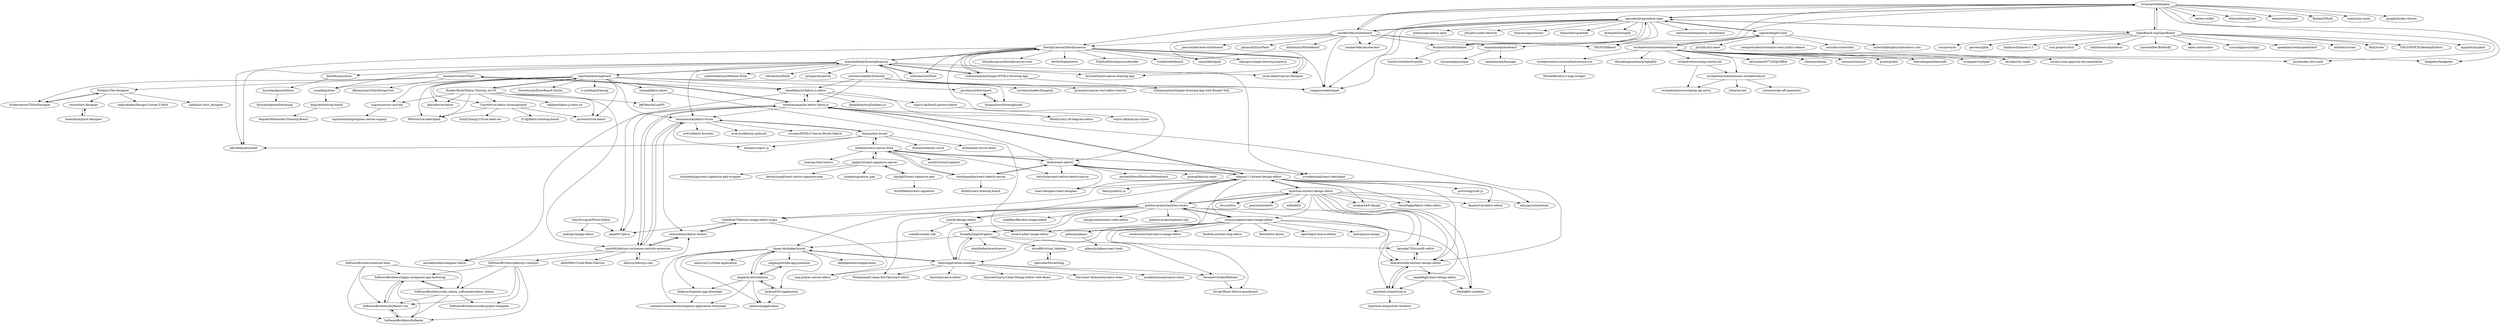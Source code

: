 digraph G {
"imomin/CustomTShirt" -> "Wicklers/Tee-Designer"
"imomin/CustomTShirt" -> "luciferreeves/TShirtDesigner"
"imomin/CustomTShirt" -> "iffatmarzan/TshirtDesignTool"
"imomin/CustomTShirt" -> "danielktaylor/fabric-js-editor"
"imomin/CustomTShirt" -> "bytesleo/angular-editor-fabric-js"
"OnurErtugral/Photo-Editor" -> "ange007/pie-js"
"OnurErtugral/Photo-Editor" -> "andrepv/image-editor"
"xuanfeng/draw" -> "ding-ke/drawing-board"
"embiem/react-canvas-draw" -> "tbolis/react-sketch"
"embiem/react-canvas-draw" -> "dulnan/lazy-brush"
"embiem/react-canvas-draw" -> "vinothpandian/react-sketch-canvas"
"embiem/react-canvas-draw" -> "konvajs/react-konva" ["e"=1]
"embiem/react-canvas-draw" -> "agilgur5/react-signature-canvas"
"embiem/react-canvas-draw" -> "svrcekmichal/react-sketchpad"
"embiem/react-canvas-draw" -> "aml2610/react-painter"
"embiem/react-canvas-draw" -> "terrylinla/react-native-sketch-canvas" ["e"=1]
"lovasoa/whitebophir" -> "spacedeck/spacedeck-open"
"lovasoa/whitebophir" -> "cracker0dks/whiteboard"
"lovasoa/whitebophir" -> "OpenBoard-org/OpenBoard"
"lovasoa/whitebophir" -> "BuchholzTim/Whitebird"
"lovasoa/whitebophir" -> "cojapacze/sketchpad"
"lovasoa/whitebophir" -> "OXOYO/XBoard" ["e"=1]
"lovasoa/whitebophir" -> "netless-io/flat" ["e"=1]
"lovasoa/whitebophir" -> "ether/etherpad-lite" ["e"=1]
"lovasoa/whitebophir" -> "edumeet/edumeet" ["e"=1]
"lovasoa/whitebophir" -> "Bubka/2FAuth" ["e"=1]
"lovasoa/whitebophir" -> "literallycanvas/literallycanvas"
"lovasoa/whitebophir" -> "ondras/my-mind" ["e"=1]
"lovasoa/whitebophir" -> "jitsi/docker-jitsi-meet" ["e"=1]
"lovasoa/whitebophir" -> "hedgedoc/hedgedoc" ["e"=1]
"lovasoa/whitebophir" -> "jgraph/docker-drawio" ["e"=1]
"picotincc/white-board" -> "hiseanchow/drawingborad"
"vipstone/drawingboard" -> "Rookie-Birds/Fabric-Tutorial_zh-CN"
"vipstone/drawingboard" -> "purestart/vue-fabric" ["e"=1]
"vipstone/drawingboard" -> "xuanfeng/draw"
"vipstone/drawingboard" -> "HWcool/vue-sketchpad"
"vipstone/drawingboard" -> "picotincc/white-board"
"vipstone/drawingboard" -> "Couy69/vue-fabric-drawingboard"
"vipstone/drawingboard" -> "manuhabitela/drawingboard.js"
"vipstone/drawingboard" -> "suguoyao/vue-card-diy"
"vipstone/drawingboard" -> "danielktaylor/fabric-js-editor"
"vipstone/drawingboard" -> "hiseanchow/drawingborad"
"vipstone/drawingboard" -> "tennisonchan/fabric-brush"
"vipstone/drawingboard" -> "ximing/fabric-photo"
"vipstone/drawingboard" -> "afacode/vue-fabric"
"vipstone/drawingboard" -> "forrestyuan/DrawBoard-Online"
"vipstone/drawingboard" -> "w-xuefeng/drawing"
"salgum1114/react-design-editor" -> "layerhub-io/react-design-editor"
"salgum1114/react-design-editor" -> "bytesleo/angular-editor-fabric-js"
"salgum1114/react-design-editor" -> "polotno-project/polotno-studio"
"salgum1114/react-design-editor" -> "scenify/design-editor"
"salgum1114/react-design-editor" -> "bharathreddyza/react-design-editor"
"salgum1114/react-design-editor" -> "tbolis/react-sketch"
"salgum1114/react-design-editor" -> "dromara/yft-design" ["e"=1]
"salgum1114/react-design-editor" -> "react-designer/react-designer" ["e"=1]
"salgum1114/react-design-editor" -> "AmitDigga/fabric-video-editor" ["e"=1]
"salgum1114/react-design-editor" -> "CodeHole7/fabricjs-image-editor-origin"
"salgum1114/react-design-editor" -> "swimmingkiim/react-image-editor"
"salgum1114/react-design-editor" -> "ikuaitu/vue-fabric-editor" ["e"=1]
"salgum1114/react-design-editor" -> "prevwong/craft.js" ["e"=1]
"salgum1114/react-design-editor" -> "alyssaxuu/motionity" ["e"=1]
"salgum1114/react-design-editor" -> "fabricjs/fabric.js" ["e"=1]
"Rookie-Birds/Fabric-Tutorial_zh-CN" -> "vipstone/drawingboard"
"Rookie-Birds/Fabric-Tutorial_zh-CN" -> "purestart/vue-fabric" ["e"=1]
"Rookie-Birds/Fabric-Tutorial_zh-CN" -> "Jeff-Bee/onLinePS"
"Rookie-Birds/Fabric-Tutorial_zh-CN" -> "cielaber/fabric.js-docs-cn"
"Rookie-Birds/Fabric-Tutorial_zh-CN" -> "pixolith/fabricjs-customise-controls-extension"
"Rookie-Birds/Fabric-Tutorial_zh-CN" -> "suguoyao/vue-card-diy"
"Rookie-Birds/Fabric-Tutorial_zh-CN" -> "afacode/vue-fabric"
"Rookie-Birds/Fabric-Tutorial_zh-CN" -> "Couy69/vue-fabric-drawingboard"
"Rookie-Birds/Fabric-Tutorial_zh-CN" -> "HWcool/vue-sketchpad"
"ximing/fabric-photo" -> "wizard-a/fast-image-editor" ["e"=1]
"ximing/fabric-photo" -> "Jeff-Bee/onLinePS"
"hiseanchow/drawingborad" -> "picotincc/white-board"
"cracker0dks/whiteboard" -> "lovasoa/whitebophir"
"cracker0dks/whiteboard" -> "spacedeck/spacedeck-open"
"cracker0dks/whiteboard" -> "cracker0dks/Accelerator"
"cracker0dks/whiteboard" -> "OXOYO/XBoard" ["e"=1]
"cracker0dks/whiteboard" -> "cojapacze/sketchpad"
"cracker0dks/whiteboard" -> "BuchholzTim/Whitebird"
"cracker0dks/whiteboard" -> "raimohanska/ourboard"
"cracker0dks/whiteboard" -> "muaz-khan/Canvas-Designer" ["e"=1]
"cracker0dks/whiteboard" -> "literallycanvas/literallycanvas"
"cracker0dks/whiteboard" -> "pwa-builder/web-whiteboard"
"cracker0dks/whiteboard" -> "pkrasicki/SyncPaint"
"cracker0dks/whiteboard" -> "dsbGenius/WhiteBoard" ["e"=1]
"carstenschaefer/DrawerJs" -> "carstenschaefer/ImagerJs"
"carstenschaefer/DrawerJs" -> "cojapacze/sketchpad"
"carstenschaefer/DrawerJs" -> "bytesleo/angular-editor-fabric-js"
"carstenschaefer/DrawerJs" -> "danielktaylor/fabric-js-editor"
"carstenschaefer/DrawerJs" -> "grassator/canvas-text-editor-tutorial" ["e"=1]
"dulnan/lazy-brush" -> "tennisonchan/fabric-brush"
"dulnan/lazy-brush" -> "embiem/react-canvas-draw"
"dulnan/lazy-brush" -> "dulnan/catenary-curve"
"dulnan/lazy-brush" -> "dulnan/lazy-brush-demo"
"dulnan/lazy-brush" -> "disjukr/croquis.js"
"dulnan/lazy-brush" -> "jakubfiala/atrament" ["e"=1]
"vinothpandian/react-sketch-canvas" -> "tbolis/react-sketch"
"vinothpandian/react-sketch-canvas" -> "embiem/react-canvas-draw"
"vinothpandian/react-sketch-canvas" -> "dilidili/react-drawing-board"
"wajrcs-dk/html5-picture-editor" -> "wajrcs-dk/mini-go-cluster"
"luciferreeves/TShirtDesigner" -> "Wicklers/Tee-Designer"
"SoftwareBrothers/hapijs-mongoose-app-bootstrap" -> "SoftwareBrothers/forfeater-vue"
"SoftwareBrothers/hapijs-mongoose-app-bootstrap" -> "SoftwareBrothers/forfeater"
"SoftwareBrothers/hapijs-mongoose-app-bootstrap" -> "SoftwareBrothers/rails_admin_softwarebrothers_theme"
"suguoyao/vue-card-diy" -> "suguoyao/miniprogram-canvas-sugarjs"
"SoftwareBrothers/forfeater-vue" -> "SoftwareBrothers/forfeater"
"SoftwareBrothers/forfeater-vue" -> "SoftwareBrothers/hapijs-mongoose-app-bootstrap"
"SoftwareBrothers/forfeater" -> "SoftwareBrothers/forfeater-vue"
"capnmidnight/Calla" -> "astrofox-io/astrofox" ["e"=1]
"capnmidnight/Calla" -> "tailwindlabs/play.tailwindcss.com" ["e"=1]
"capnmidnight/Calla" -> "workadventure/workadventure"
"capnmidnight/Calla" -> "spacedeck/spacedeck-open"
"capnmidnight/Calla" -> "jitsi/lib-jitsi-meet" ["e"=1]
"capnmidnight/Calla" -> "siemprecollective/online-town-public-release"
"workadventure/workadventure" -> "workadventure/map-starter-kit"
"workadventure/workadventure" -> "capnmidnight/Calla"
"workadventure/workadventure" -> "kevinshen56714/SkyOffice" ["e"=1]
"workadventure/workadventure" -> "workadventure/awesome-workadventure"
"workadventure/workadventure" -> "hedgedoc/hedgedoc" ["e"=1]
"workadventure/workadventure" -> "veloren/veloren" ["e"=1]
"workadventure/workadventure" -> "owncast/owncast" ["e"=1]
"workadventure/workadventure" -> "pretix/pretix" ["e"=1]
"workadventure/workadventure" -> "thecodingmachine/safe" ["e"=1]
"workadventure/workadventure" -> "jitsi/docker-jitsi-meet" ["e"=1]
"workadventure/workadventure" -> "cryptpad/cryptpad" ["e"=1]
"workadventure/workadventure" -> "anvaka/city-roads" ["e"=1]
"workadventure/workadventure" -> "corona-warn-app/cwa-documentation" ["e"=1]
"workadventure/workadventure" -> "workadventure-xce/workadventure-xce"
"workadventure/workadventure" -> "thecodingmachine/graphqlite" ["e"=1]
"breakfasting/Gwaphics" -> "scenify/design-editor"
"breakfasting/Gwaphics" -> "atashbahar/ecardcanvas"
"breakfasting/Gwaphics" -> "lidojs/application-example"
"breakfasting/Gwaphics" -> "bazooka720/scenify-editor"
"breakfasting/Gwaphics" -> "drice89/virtual_tabletop"
"breakfasting/Gwaphics" -> "Imam-Abubakar/mural"
"Couy69/vue-fabric-drawingboard" -> "CC4J/fabric-drawing-board"
"Couy69/vue-fabric-drawingboard" -> "EmilyZhang123/vue-label-me"
"Couy69/vue-fabric-drawingboard" -> "purestart/vue-fabric" ["e"=1]
"Couy69/vue-fabric-drawingboard" -> "HWcool/vue-sketchpad"
"Wicklers/Tee-Designer" -> "luciferreeves/TShirtDesigner"
"Wicklers/Tee-Designer" -> "wahyukodar/Design-Custom-T-Shirt"
"Wicklers/Tee-Designer" -> "sabolch/t-shirt_designer"
"Wicklers/Tee-Designer" -> "vnxx/tshirt.designer"
"Dekaver/logmein-app-download" -> "contatoevertonoliveira/logmein-application-download"
"workadventure/map-starter-kit" -> "workadventure/scripting-api-extra"
"workadventure/map-starter-kit" -> "workadventure/awesome-workadventure"
"SoftwareBrothers/fabricjs-viewport" -> "SoftwareBrothers/forfeater-vue"
"SoftwareBrothers/fabricjs-viewport" -> "SoftwareBrothers/forfeater"
"SoftwareBrothers/fabricjs-viewport" -> "SoftwareBrothers/rails_admin_softwarebrothers_theme"
"SoftwareBrothers/fabricjs-viewport" -> "SoftwareBrothers/hapijs-mongoose-app-bootstrap"
"SoftwareBrothers/fabricjs-viewport" -> "SoftwareBrothers/xcode-project-template"
"alimozdemir/fabric-history" -> "pixolith/fabricjs-customise-controls-extension"
"alimozdemir/fabric-history" -> "CodeHole7/fabricjs-image-editor-origin"
"drice89/virtual_tabletop" -> "tjmccabe/DistanSing"
"vnxx/tshirt.designer" -> "lmanukyan/print-designer"
"tjmccabe/DistanSing" -> "drice89/virtual_tabletop"
"polotno-project/polotno-studio" -> "salgum1114/react-design-editor"
"polotno-project/polotno-studio" -> "lidojs/application-example"
"polotno-project/polotno-studio" -> "designcombo/react-video-editor" ["e"=1]
"polotno-project/polotno-studio" -> "CodeHole7/fabricjs-image-editor-origin"
"polotno-project/polotno-studio" -> "swimmingkiim/react-image-editor"
"polotno-project/polotno-studio" -> "layerhub-io/react-design-editor"
"polotno-project/polotno-studio" -> "breakfasting/Gwaphics"
"polotno-project/polotno-studio" -> "layerhub-io/layerhub-io"
"polotno-project/polotno-studio" -> "MuhammadUsman-DevOps/react-editor" ["e"=1]
"polotno-project/polotno-studio" -> "bharathreddyza/react-design-editor"
"polotno-project/polotno-studio" -> "scenify/design-editor"
"polotno-project/polotno-studio" -> "pikasojs/pikaso"
"polotno-project/polotno-studio" -> "Imam-Abubakar/mural"
"polotno-project/polotno-studio" -> "polotno-project/polotno-site"
"polotno-project/polotno-studio" -> "scaleflex/filerobot-image-editor" ["e"=1]
"blackjk3/react-signature-pad" -> "StrollHealth/react-signature"
"blackjk3/react-signature-pad" -> "agilgur5/react-signature-canvas"
"scenify/design-editor" -> "scenify/scenify-sdk"
"scenify/design-editor" -> "breakfasting/Gwaphics"
"williammalone/Simple-HTML5-Drawing-App" -> "williammalone/Simple-Drawing-App-with-Bucket-Tool"
"williammalone/Simple-HTML5-Drawing-App" -> "manuhabitela/drawingboard.js"
"williammalone/Simple-HTML5-Drawing-App" -> "literallycanvas/literallycanvas"
"bharathreddyza/react-design-editor" -> "bazooka720/scenify-editor"
"bharathreddyza/react-design-editor" -> "layerhub-io/layerhub-io"
"bharathreddyza/react-design-editor" -> "angellikgh/react-design-editor"
"raimohanska/ourboard" -> "raimohanska/harmaja" ["e"=1]
"raimohanska/ourboard" -> "automerge/pushpin" ["e"=1]
"workadventure-xce/workadventure-xce" -> "MichaelKreil/rc3-map-scraper"
"pikasojs/pikaso" -> "pikasojs/pikaso-react-hook"
"BuchholzTim/Whitebird" -> "spacedeck/spacedeck-open"
"BuchholzTim/Whitebird" -> "tylerb1/whiteborb-public"
"CodeHole7/fabricjs-image-editor-origin" -> "img-js/mini-canvas-editor"
"CodeHole7/fabricjs-image-editor-origin" -> "ange007/pie-js"
"CodeHole7/fabricjs-image-editor-origin" -> "alimozdemir/fabric-history"
"OpenBoard-org/OpenBoard" -> "lovasoa/whitebophir"
"OpenBoard-org/OpenBoard" -> "xournalpp/xournalpp" ["e"=1]
"OpenBoard-org/OpenBoard" -> "openboard-team/openboard" ["e"=1]
"OpenBoard-org/OpenBoard" -> "mbrlabs/Lorien" ["e"=1]
"OpenBoard-org/OpenBoard" -> "spacedeck/spacedeck-open"
"OpenBoard-org/OpenBoard" -> "flxzt/rnote" ["e"=1]
"OpenBoard-org/OpenBoard" -> "ONLYOFFICE/DesktopEditors" ["e"=1]
"OpenBoard-org/OpenBoard" -> "mypaint/mypaint" ["e"=1]
"OpenBoard-org/OpenBoard" -> "veyon/veyon" ["e"=1]
"OpenBoard-org/OpenBoard" -> "geovens/gInk" ["e"=1]
"OpenBoard-org/OpenBoard" -> "Sankore/Sankore-3.1"
"OpenBoard-org/OpenBoard" -> "sozi-projects/Sozi" ["e"=1]
"OpenBoard-org/OpenBoard" -> "mltframework/shotcut" ["e"=1]
"OpenBoard-org/OpenBoard" -> "LinwoodDev/Butterfly" ["e"=1]
"OpenBoard-org/OpenBoard" -> "saber-notes/saber" ["e"=1]
"engjango/trade-app-premium" -> "alagarde-bit/selenium"
"pixolith/fabricjs-customise-controls-extension" -> "SoftwareBrothers/fabricjs-viewport"
"pixolith/fabricjs-customise-controls-extension" -> "alimozdemir/fabric-history"
"pixolith/fabricjs-customise-controls-extension" -> "bytesleo/angular-editor-fabric-js"
"pixolith/fabricjs-customise-controls-extension" -> "michaeljcalkins/angular-fabric"
"pixolith/fabricjs-customise-controls-extension" -> "abhi06991/Undo-Redo-Fabricjs"
"pixolith/fabricjs-customise-controls-extension" -> "tennisonchan/fabric-brush"
"pixolith/fabricjs-customise-controls-extension" -> "fabricjs/fabricjs.com"
"websanova/wPaint" -> "manuhabitela/drawingboard.js"
"workadventure/awesome-workadventure" -> "rllola/wa-bot"
"workadventure/awesome-workadventure" -> "workadventure/scripting-api-extra"
"workadventure/awesome-workadventure" -> "nolway/woka-nft-generator"
"byrichardpowell/draw" -> "byrichardpowell/drawing"
"bazooka720/scenify-editor" -> "bharathreddyza/react-design-editor"
"SoftwareBrothers/rails_admin_softwarebrothers_theme" -> "SoftwareBrothers/forfeater-vue"
"SoftwareBrothers/rails_admin_softwarebrothers_theme" -> "SoftwareBrothers/forfeater"
"SoftwareBrothers/rails_admin_softwarebrothers_theme" -> "SoftwareBrothers/hapijs-mongoose-app-bootstrap"
"SoftwareBrothers/rails_admin_softwarebrothers_theme" -> "SoftwareBrothers/xcode-project-template"
"lmanukyan/print-designer" -> "vnxx/tshirt.designer"
"layerhub-io/react-design-editor" -> "bharathreddyza/react-design-editor"
"layerhub-io/react-design-editor" -> "salgum1114/react-design-editor"
"layerhub-io/react-design-editor" -> "layerhub-io/layerhub-io"
"layerhub-io/react-design-editor" -> "breakfasting/Gwaphics"
"layerhub-io/react-design-editor" -> "alyssaxuu/motionity" ["e"=1]
"layerhub-io/react-design-editor" -> "etro-js/etro" ["e"=1]
"layerhub-io/react-design-editor" -> "bazooka720/scenify-editor"
"layerhub-io/react-design-editor" -> "pearmini/colorfu" ["e"=1]
"layerhub-io/react-design-editor" -> "polotno-project/polotno-studio"
"layerhub-io/react-design-editor" -> "MediaBits-io/editor"
"layerhub-io/react-design-editor" -> "swimmingkiim/react-image-editor"
"layerhub-io/react-design-editor" -> "mifi/editly" ["e"=1]
"layerhub-io/react-design-editor" -> "dromara/yft-design" ["e"=1]
"layerhub-io/react-design-editor" -> "AmitDigga/fabric-video-editor" ["e"=1]
"layerhub-io/react-design-editor" -> "ikuaitu/vue-fabric-editor" ["e"=1]
"fabricjs/fabricjs.com" -> "pixolith/fabricjs-customise-controls-extension"
"fabricjs/fabricjs.com" -> "alimozdemir/fabric-history"
"tennisonchan/fabric-brush" -> "av01d/fabric-brushes"
"tennisonchan/fabric-brush" -> "disjukr/croquis.js"
"tennisonchan/fabric-brush" -> "arch-inc/fabricjs-psbrush"
"tennisonchan/fabric-brush" -> "triceam/HTML5-Canvas-Brush-Sketch"
"tennisonchan/fabric-brush" -> "dulnan/lazy-brush"
"tennisonchan/fabric-brush" -> "alimozdemir/fabric-history"
"tennisonchan/fabric-brush" -> "pixolith/fabricjs-customise-controls-extension"
"tbolis/react-sketch" -> "embiem/react-canvas-draw"
"tbolis/react-sketch" -> "vinothpandian/react-sketch-canvas"
"tbolis/react-sketch" -> "svrcekmichal/react-sketchpad"
"tbolis/react-sketch" -> "salgum1114/react-design-editor"
"tbolis/react-sketch" -> "terrylinla/react-native-sketch-canvas" ["e"=1]
"tbolis/react-sketch" -> "anchetaWern/ElectronWhiteboard"
"tbolis/react-sketch" -> "bytesleo/angular-editor-fabric-js"
"tbolis/react-sketch" -> "react-designer/react-designer" ["e"=1]
"tbolis/react-sketch" -> "asotog/fabricjs-react"
"swimmingkiim/react-image-editor" -> "YaroslavChuiko/Webster"
"swimmingkiim/react-image-editor" -> "bharathreddyza/react-design-editor"
"swimmingkiim/react-image-editor" -> "wormwlrm/react-konva-image-editor"
"swimmingkiim/react-image-editor" -> "MediaBits-io/editor"
"swimmingkiim/react-image-editor" -> "lidojs/application-example"
"swimmingkiim/react-image-editor" -> "YaoKaiLun/react-img-editor"
"swimmingkiim/react-image-editor" -> "wizard-a/fast-image-editor" ["e"=1]
"swimmingkiim/react-image-editor" -> "felri/editor-konva"
"swimmingkiim/react-image-editor" -> "dgiot/dgiot-konva-editior" ["e"=1]
"swimmingkiim/react-image-editor" -> "pikasojs/pikaso"
"swimmingkiim/react-image-editor" -> "konvajs/use-image"
"swimmingkiim/react-image-editor" -> "Zlvsky/React-Konva-moodboard"
"swimmingkiim/react-image-editor" -> "polotno-project/polotno-studio"
"layerhub-io/layerhub-io" -> "layerhub-io/layerhub-renderer"
"layerhub-io/layerhub-io" -> "bharathreddyza/react-design-editor"
"lidojs/application-example" -> "Imam-Abubakar/mural"
"lidojs/application-example" -> "MuhammadUsman-DevOps/react-editor" ["e"=1]
"lidojs/application-example" -> "YaroslavChuiko/Webster"
"lidojs/application-example" -> "msafeerhussain/canva-clone"
"lidojs/application-example" -> "kenvinlu/canva-editor"
"lidojs/application-example" -> "breakfasting/Gwaphics"
"lidojs/application-example" -> "img-js/mini-canvas-editor"
"lidojs/application-example" -> "lexycole/Canva-Clone-Design-Editor-with-React"
"lidojs/application-example" -> "Davronov-Alimardon/canva-clone" ["e"=1]
"agilgur5/react-signature-canvas" -> "blackjk3/react-signature-pad"
"agilgur5/react-signature-canvas" -> "michaeldzjap/react-signature-pad-wrapper"
"agilgur5/react-signature-canvas" -> "kevinstumpf/react-native-signature-pad" ["e"=1]
"agilgur5/react-signature-canvas" -> "szimek/signature_pad" ["e"=1]
"agilgur5/react-signature-canvas" -> "embiem/react-canvas-draw"
"Imam-Abubakar/mural" -> "Android301/application"
"Imam-Abubakar/mural" -> "alagarde-bit/selenium"
"Imam-Abubakar/mural" -> "altairson/application"
"Imam-Abubakar/mural" -> "Aklilegetachew/application"
"Imam-Abubakar/mural" -> "omarcus212/trade-application"
"Imam-Abubakar/mural" -> "Dekaver/logmein-app-download"
"Imam-Abubakar/mural" -> "contatoevertonoliveira/logmein-application-download"
"Imam-Abubakar/mural" -> "engjango/trade-app-premium"
"Imam-Abubakar/mural" -> "lidojs/application-example"
"literallycanvas/literallycanvas" -> "manuhabitela/drawingboard.js"
"literallycanvas/literallycanvas" -> "literallycanvas/literallycanvas-core"
"literallycanvas/literallycanvas" -> "websanova/wPaint"
"literallycanvas/literallycanvas" -> "williammalone/Simple-HTML5-Drawing-App"
"literallycanvas/literallycanvas" -> "cojapacze/sketchpad"
"literallycanvas/literallycanvas" -> "krisrak/html5-canvas-drawing-app"
"literallycanvas/literallycanvas" -> "devforth/painterro" ["e"=1]
"literallycanvas/literallycanvas" -> "PubNubDevelopers/codoodler"
"literallycanvas/literallycanvas" -> "muaz-khan/Canvas-Designer" ["e"=1]
"literallycanvas/literallycanvas" -> "vrobbi/whiteboard"
"literallycanvas/literallycanvas" -> "yiom/sketchpad" ["e"=1]
"literallycanvas/literallycanvas" -> "svrcekmichal/react-sketchpad"
"literallycanvas/literallycanvas" -> "leaysgur/simple-drawing-board.js"
"literallycanvas/literallycanvas" -> "tbolis/react-sketch"
"literallycanvas/literallycanvas" -> "jakubfiala/atrament" ["e"=1]
"JohnMcLear/draw" -> "byrichardpowell/draw"
"YaroslavChuiko/Webster" -> "Zlvsky/React-Konva-moodboard"
"angellikgh/react-design-editor" -> "MediaBits-io/editor"
"angellikgh/react-design-editor" -> "layerhub-io/layerhub-io"
"danielktaylor/fabric-js-editor" -> "danielktaylor/gToolbars.js"
"danielktaylor/fabric-js-editor" -> "bytesleo/angular-editor-fabric-js"
"danielktaylor/fabric-js-editor" -> "wajrcs-dk/html5-picture-editor"
"danielktaylor/fabric-js-editor" -> "Robinyo/my-2d-diagram-editor"
"danielktaylor/fabric-js-editor" -> "ange007/pie-js"
"alagarde-bit/selenium" -> "Android301/application"
"alagarde-bit/selenium" -> "engjango/trade-app-premium"
"alagarde-bit/selenium" -> "altairson/application"
"alagarde-bit/selenium" -> "contatoevertonoliveira/logmein-application-download"
"alagarde-bit/selenium" -> "Dekaver/logmein-app-download"
"alagarde-bit/selenium" -> "Imam-Abubakar/mural"
"Android301/application" -> "altairson/application"
"Android301/application" -> "alagarde-bit/selenium"
"spacedeck/spacedeck-open" -> "lovasoa/whitebophir"
"spacedeck/spacedeck-open" -> "cracker0dks/whiteboard"
"spacedeck/spacedeck-open" -> "BuchholzTim/Whitebird"
"spacedeck/spacedeck-open" -> "nextcloud/integration_whiteboard" ["e"=1]
"spacedeck/spacedeck-open" -> "cojapacze/sketchpad"
"spacedeck/spacedeck-open" -> "OpenBoard-org/OpenBoard"
"spacedeck/spacedeck-open" -> "cracker0dks/Accelerator"
"spacedeck/spacedeck-open" -> "capnmidnight/Calla"
"spacedeck/spacedeck-open" -> "mntmn/spacedeck-open"
"spacedeck/spacedeck-open" -> "raimohanska/ourboard"
"spacedeck/spacedeck-open" -> "jitsi/jitsi-meet-electron" ["e"=1]
"spacedeck/spacedeck-open" -> "OXOYO/XBoard" ["e"=1]
"spacedeck/spacedeck-open" -> "francescogior/drawo"
"spacedeck/spacedeck-open" -> "Squarelet/squarelet"
"spacedeck/spacedeck-open" -> "drawpile/Drawpile" ["e"=1]
"manuhabitela/drawingboard.js" -> "literallycanvas/literallycanvas"
"manuhabitela/drawingboard.js" -> "websanova/wPaint"
"manuhabitela/drawingboard.js" -> "williammalone/Simple-HTML5-Drawing-App"
"manuhabitela/drawingboard.js" -> "vipstone/drawingboard"
"manuhabitela/drawingboard.js" -> "jakubfiala/atrament" ["e"=1]
"manuhabitela/drawingboard.js" -> "cojapacze/sketchpad"
"manuhabitela/drawingboard.js" -> "tennisonchan/fabric-brush"
"manuhabitela/drawingboard.js" -> "xuanfeng/draw"
"manuhabitela/drawingboard.js" -> "muaz-khan/Canvas-Designer" ["e"=1]
"manuhabitela/drawingboard.js" -> "JohnMcLear/draw"
"manuhabitela/drawingboard.js" -> "methodofaction/Method-Draw" ["e"=1]
"manuhabitela/drawingboard.js" -> "carstenschaefer/DrawerJs"
"manuhabitela/drawingboard.js" -> "krisrak/html5-canvas-drawing-app"
"manuhabitela/drawingboard.js" -> "viliusle/miniPaint" ["e"=1]
"manuhabitela/drawingboard.js" -> "airingursb/canvas" ["e"=1]
"ding-ke/drawing-board" -> "leiquan/Websocket-Drawing-Board"
"bytesleo/angular-editor-fabric-js" -> "danielktaylor/fabric-js-editor"
"bytesleo/angular-editor-fabric-js" -> "pixolith/fabricjs-customise-controls-extension"
"bytesleo/angular-editor-fabric-js" -> "ange007/pie-js"
"bytesleo/angular-editor-fabric-js" -> "michaeljcalkins/angular-fabric"
"bytesleo/angular-editor-fabric-js" -> "salgum1114/react-design-editor"
"bytesleo/angular-editor-fabric-js" -> "Robinyo/my-2d-diagram-editor"
"bytesleo/angular-editor-fabric-js" -> "tennisonchan/fabric-brush"
"bytesleo/angular-editor-fabric-js" -> "imomin/CustomTShirt"
"bytesleo/angular-editor-fabric-js" -> "bharathreddyza/react-design-editor"
"SoftwareBrothers/android-base" -> "SoftwareBrothers/forfeater-vue"
"SoftwareBrothers/android-base" -> "SoftwareBrothers/forfeater"
"SoftwareBrothers/android-base" -> "SoftwareBrothers/rails_admin_softwarebrothers_theme"
"SoftwareBrothers/android-base" -> "SoftwareBrothers/hapijs-mongoose-app-bootstrap"
"imomin/CustomTShirt" ["l"="-3.08,-36.896"]
"Wicklers/Tee-Designer" ["l"="-3.107,-36.954"]
"luciferreeves/TShirtDesigner" ["l"="-3.099,-36.934"]
"iffatmarzan/TshirtDesignTool" ["l"="-3.093,-36.914"]
"danielktaylor/fabric-js-editor" ["l"="-3.092,-36.846"]
"bytesleo/angular-editor-fabric-js" ["l"="-3.044,-36.852"]
"OnurErtugral/Photo-Editor" ["l"="-3.042,-36.919"]
"ange007/pie-js" ["l"="-3.035,-36.876"]
"andrepv/image-editor" ["l"="-3.048,-36.948"]
"xuanfeng/draw" ["l"="-3.199,-36.731"]
"ding-ke/drawing-board" ["l"="-3.231,-36.699"]
"embiem/react-canvas-draw" ["l"="-2.974,-36.779"]
"tbolis/react-sketch" ["l"="-3.007,-36.831"]
"dulnan/lazy-brush" ["l"="-3.008,-36.749"]
"vinothpandian/react-sketch-canvas" ["l"="-2.961,-36.806"]
"konvajs/react-konva" ["l"="0.598,-28.791"]
"agilgur5/react-signature-canvas" ["l"="-2.913,-36.744"]
"svrcekmichal/react-sketchpad" ["l"="-3.073,-36.812"]
"aml2610/react-painter" ["l"="-2.94,-36.766"]
"terrylinla/react-native-sketch-canvas" ["l"="3.315,-28.489"]
"lovasoa/whitebophir" ["l"="-3.327,-36.857"]
"spacedeck/spacedeck-open" ["l"="-3.364,-36.839"]
"cracker0dks/whiteboard" ["l"="-3.306,-36.839"]
"OpenBoard-org/OpenBoard" ["l"="-3.381,-36.889"]
"BuchholzTim/Whitebird" ["l"="-3.377,-36.857"]
"cojapacze/sketchpad" ["l"="-3.258,-36.828"]
"OXOYO/XBoard" ["l"="-53.241,-16.317"]
"netless-io/flat" ["l"="-3.654,-32.863"]
"ether/etherpad-lite" ["l"="-3.026,-29.468"]
"edumeet/edumeet" ["l"="64.5,-14.298"]
"Bubka/2FAuth" ["l"="12.459,-8.85"]
"literallycanvas/literallycanvas" ["l"="-3.201,-36.822"]
"ondras/my-mind" ["l"="-4.378,-32.731"]
"jitsi/docker-jitsi-meet" ["l"="64.386,-14.08"]
"hedgedoc/hedgedoc" ["l"="12.673,-8.88"]
"jgraph/docker-drawio" ["l"="12.567,-8.583"]
"picotincc/white-board" ["l"="-3.175,-36.711"]
"hiseanchow/drawingborad" ["l"="-3.181,-36.697"]
"vipstone/drawingboard" ["l"="-3.14,-36.729"]
"Rookie-Birds/Fabric-Tutorial_zh-CN" ["l"="-3.099,-36.707"]
"purestart/vue-fabric" ["l"="-52.902,-15.232"]
"HWcool/vue-sketchpad" ["l"="-3.12,-36.697"]
"Couy69/vue-fabric-drawingboard" ["l"="-3.102,-36.676"]
"manuhabitela/drawingboard.js" ["l"="-3.185,-36.776"]
"suguoyao/vue-card-diy" ["l"="-3.134,-36.682"]
"tennisonchan/fabric-brush" ["l"="-3.068,-36.77"]
"ximing/fabric-photo" ["l"="-3.161,-36.671"]
"afacode/vue-fabric" ["l"="-3.113,-36.725"]
"forrestyuan/DrawBoard-Online" ["l"="-3.153,-36.703"]
"w-xuefeng/drawing" ["l"="-3.171,-36.734"]
"salgum1114/react-design-editor" ["l"="-2.96,-36.89"]
"layerhub-io/react-design-editor" ["l"="-2.912,-36.941"]
"polotno-project/polotno-studio" ["l"="-2.903,-36.911"]
"scenify/design-editor" ["l"="-2.879,-36.927"]
"bharathreddyza/react-design-editor" ["l"="-2.953,-36.928"]
"dromara/yft-design" ["l"="-3.335,-36.324"]
"react-designer/react-designer" ["l"="30.012,-21.245"]
"AmitDigga/fabric-video-editor" ["l"="-3.174,-36.436"]
"CodeHole7/fabricjs-image-editor-origin" ["l"="-2.97,-36.859"]
"swimmingkiim/react-image-editor" ["l"="-2.93,-36.918"]
"ikuaitu/vue-fabric-editor" ["l"="-3.587,-32.985"]
"prevwong/craft.js" ["l"="15.768,-9.785"]
"alyssaxuu/motionity" ["l"="-7.33,-27.896"]
"fabricjs/fabric.js" ["l"="-3.631,-33.526"]
"Jeff-Bee/onLinePS" ["l"="-3.126,-36.662"]
"cielaber/fabric.js-docs-cn" ["l"="-3.072,-36.687"]
"pixolith/fabricjs-customise-controls-extension" ["l"="-3.044,-36.786"]
"wizard-a/fast-image-editor" ["l"="-3.413,-36.314"]
"cracker0dks/Accelerator" ["l"="-3.337,-36.818"]
"raimohanska/ourboard" ["l"="-3.327,-36.888"]
"muaz-khan/Canvas-Designer" ["l"="64.651,-14.422"]
"pwa-builder/web-whiteboard" ["l"="-3.283,-36.874"]
"pkrasicki/SyncPaint" ["l"="-3.276,-36.852"]
"dsbGenius/WhiteBoard" ["l"="59.999,-14.143"]
"carstenschaefer/DrawerJs" ["l"="-3.148,-36.838"]
"carstenschaefer/ImagerJs" ["l"="-3.163,-36.872"]
"grassator/canvas-text-editor-tutorial" ["l"="-31.341,-36.112"]
"dulnan/catenary-curve" ["l"="-2.992,-36.725"]
"dulnan/lazy-brush-demo" ["l"="-2.975,-36.733"]
"disjukr/croquis.js" ["l"="-3.041,-36.738"]
"jakubfiala/atrament" ["l"="22.625,-27.28"]
"dilidili/react-drawing-board" ["l"="-2.92,-36.8"]
"wajrcs-dk/html5-picture-editor" ["l"="-3.119,-36.881"]
"wajrcs-dk/mini-go-cluster" ["l"="-3.134,-36.9"]
"SoftwareBrothers/hapijs-mongoose-app-bootstrap" ["l"="-2.981,-36.684"]
"SoftwareBrothers/forfeater-vue" ["l"="-2.994,-36.679"]
"SoftwareBrothers/forfeater" ["l"="-2.987,-36.691"]
"SoftwareBrothers/rails_admin_softwarebrothers_theme" ["l"="-2.998,-36.687"]
"suguoyao/miniprogram-canvas-sugarjs" ["l"="-3.147,-36.642"]
"capnmidnight/Calla" ["l"="-3.46,-36.825"]
"astrofox-io/astrofox" ["l"="40.301,4.124"]
"tailwindlabs/play.tailwindcss.com" ["l"="-13.073,-31.941"]
"workadventure/workadventure" ["l"="-3.537,-36.814"]
"jitsi/lib-jitsi-meet" ["l"="64.374,-14.12"]
"siemprecollective/online-town-public-release" ["l"="-3.484,-36.847"]
"workadventure/map-starter-kit" ["l"="-3.584,-36.805"]
"kevinshen56714/SkyOffice" ["l"="-11.327,4.207"]
"workadventure/awesome-workadventure" ["l"="-3.579,-36.787"]
"veloren/veloren" ["l"="-10.93,1.444"]
"owncast/owncast" ["l"="63.799,-12.654"]
"pretix/pretix" ["l"="35.953,18.852"]
"thecodingmachine/safe" ["l"="-15.882,25.927"]
"cryptpad/cryptpad" ["l"="-52.017,7.267"]
"anvaka/city-roads" ["l"="39.072,23.739"]
"corona-warn-app/cwa-documentation" ["l"="36.116,18.519"]
"workadventure-xce/workadventure-xce" ["l"="-3.575,-36.835"]
"thecodingmachine/graphqlite" ["l"="-15.896,26.036"]
"breakfasting/Gwaphics" ["l"="-2.866,-36.945"]
"atashbahar/ecardcanvas" ["l"="-2.856,-36.985"]
"lidojs/application-example" ["l"="-2.854,-36.915"]
"bazooka720/scenify-editor" ["l"="-2.933,-36.943"]
"drice89/virtual_tabletop" ["l"="-2.842,-36.968"]
"Imam-Abubakar/mural" ["l"="-2.812,-36.935"]
"CC4J/fabric-drawing-board" ["l"="-3.1,-36.646"]
"EmilyZhang123/vue-label-me" ["l"="-3.078,-36.648"]
"wahyukodar/Design-Custom-T-Shirt" ["l"="-3.103,-36.975"]
"sabolch/t-shirt_designer" ["l"="-3.131,-36.973"]
"vnxx/tshirt.designer" ["l"="-3.119,-36.995"]
"Dekaver/logmein-app-download" ["l"="-2.8,-36.95"]
"contatoevertonoliveira/logmein-application-download" ["l"="-2.788,-36.957"]
"workadventure/scripting-api-extra" ["l"="-3.601,-36.793"]
"SoftwareBrothers/fabricjs-viewport" ["l"="-3.005,-36.706"]
"SoftwareBrothers/xcode-project-template" ["l"="-3.014,-36.687"]
"alimozdemir/fabric-history" ["l"="-3.014,-36.808"]
"tjmccabe/DistanSing" ["l"="-2.829,-36.982"]
"lmanukyan/print-designer" ["l"="-3.124,-37.016"]
"designcombo/react-video-editor" ["l"="-3.188,-36.453"]
"layerhub-io/layerhub-io" ["l"="-2.929,-36.957"]
"MuhammadUsman-DevOps/react-editor" ["l"="-3.183,-36.492"]
"pikasojs/pikaso" ["l"="-2.869,-36.884"]
"polotno-project/polotno-site" ["l"="-2.89,-36.884"]
"scaleflex/filerobot-image-editor" ["l"="-3.678,-33.588"]
"blackjk3/react-signature-pad" ["l"="-2.875,-36.736"]
"StrollHealth/react-signature" ["l"="-2.845,-36.726"]
"scenify/scenify-sdk" ["l"="-2.848,-36.936"]
"williammalone/Simple-HTML5-Drawing-App" ["l"="-3.177,-36.803"]
"williammalone/Simple-Drawing-App-with-Bucket-Tool" ["l"="-3.147,-36.799"]
"angellikgh/react-design-editor" ["l"="-2.949,-36.974"]
"raimohanska/harmaja" ["l"="1.99,-26.812"]
"automerge/pushpin" ["l"="-23.008,7.118"]
"MichaelKreil/rc3-map-scraper" ["l"="-3.599,-36.846"]
"pikasojs/pikaso-react-hook" ["l"="-2.848,-36.869"]
"tylerb1/whiteborb-public" ["l"="-3.418,-36.86"]
"img-js/mini-canvas-editor" ["l"="-2.905,-36.869"]
"xournalpp/xournalpp" ["l"="-13.443,-7.671"]
"openboard-team/openboard" ["l"="-52.59,9.229"]
"mbrlabs/Lorien" ["l"="-32.291,-26.182"]
"flxzt/rnote" ["l"="-13.424,-7.585"]
"ONLYOFFICE/DesktopEditors" ["l"="12.124,-12.17"]
"mypaint/mypaint" ["l"="-32.986,-29.336"]
"veyon/veyon" ["l"="-50.021,10.208"]
"geovens/gInk" ["l"="-47.634,9.591"]
"Sankore/Sankore-3.1" ["l"="-3.408,-36.922"]
"sozi-projects/Sozi" ["l"="-33.036,-29.385"]
"mltframework/shotcut" ["l"="-32.799,-29.258"]
"LinwoodDev/Butterfly" ["l"="-52.496,9.432"]
"saber-notes/saber" ["l"="-52.386,9.273"]
"engjango/trade-app-premium" ["l"="-2.777,-36.925"]
"alagarde-bit/selenium" ["l"="-2.783,-36.941"]
"michaeljcalkins/angular-fabric" ["l"="-3.046,-36.821"]
"abhi06991/Undo-Redo-Fabricjs" ["l"="-3.07,-36.79"]
"fabricjs/fabricjs.com" ["l"="-3.017,-36.783"]
"websanova/wPaint" ["l"="-3.218,-36.78"]
"rllola/wa-bot" ["l"="-3.602,-36.775"]
"nolway/woka-nft-generator" ["l"="-3.585,-36.768"]
"byrichardpowell/draw" ["l"="-3.29,-36.715"]
"byrichardpowell/drawing" ["l"="-3.31,-36.7"]
"etro-js/etro" ["l"="-3.189,-36.421"]
"pearmini/colorfu" ["l"="-5.334,17.473"]
"MediaBits-io/editor" ["l"="-2.946,-36.957"]
"mifi/editly" ["l"="-3.278,-36.48"]
"av01d/fabric-brushes" ["l"="-3.097,-36.773"]
"arch-inc/fabricjs-psbrush" ["l"="-3.068,-36.742"]
"triceam/HTML5-Canvas-Brush-Sketch" ["l"="-3.09,-36.754"]
"anchetaWern/ElectronWhiteboard" ["l"="-3.004,-36.852"]
"asotog/fabricjs-react" ["l"="-2.964,-36.833"]
"YaroslavChuiko/Webster" ["l"="-2.879,-36.904"]
"wormwlrm/react-konva-image-editor" ["l"="-2.964,-36.943"]
"YaoKaiLun/react-img-editor" ["l"="-2.983,-36.931"]
"felri/editor-konva" ["l"="-2.956,-36.914"]
"dgiot/dgiot-konva-editior" ["l"="-43.565,11.929"]
"konvajs/use-image" ["l"="-2.975,-36.965"]
"Zlvsky/React-Konva-moodboard" ["l"="-2.907,-36.892"]
"layerhub-io/layerhub-renderer" ["l"="-2.92,-36.983"]
"msafeerhussain/canva-clone" ["l"="-2.825,-36.915"]
"kenvinlu/canva-editor" ["l"="-2.82,-36.896"]
"lexycole/Canva-Clone-Design-Editor-with-React" ["l"="-2.834,-36.902"]
"Davronov-Alimardon/canva-clone" ["l"="-3.172,-36.509"]
"michaeldzjap/react-signature-pad-wrapper" ["l"="-2.888,-36.707"]
"kevinstumpf/react-native-signature-pad" ["l"="3.268,-28.532"]
"szimek/signature_pad" ["l"="-3.543,-33.594"]
"Android301/application" ["l"="-2.766,-36.952"]
"altairson/application" ["l"="-2.764,-36.936"]
"Aklilegetachew/application" ["l"="-2.805,-36.964"]
"omarcus212/trade-application" ["l"="-2.79,-36.911"]
"literallycanvas/literallycanvas-core" ["l"="-3.231,-36.825"]
"krisrak/html5-canvas-drawing-app" ["l"="-3.228,-36.798"]
"devforth/painterro" ["l"="-1.211,3.153"]
"PubNubDevelopers/codoodler" ["l"="-3.222,-36.858"]
"vrobbi/whiteboard" ["l"="-3.222,-36.84"]
"yiom/sketchpad" ["l"="22.533,-27.403"]
"leaysgur/simple-drawing-board.js" ["l"="-3.198,-36.854"]
"JohnMcLear/draw" ["l"="-3.258,-36.738"]
"danielktaylor/gToolbars.js" ["l"="-3.112,-36.86"]
"Robinyo/my-2d-diagram-editor" ["l"="-3.072,-36.863"]
"nextcloud/integration_whiteboard" ["l"="11.829,-12.3"]
"mntmn/spacedeck-open" ["l"="-3.387,-36.813"]
"jitsi/jitsi-meet-electron" ["l"="64.401,-14.139"]
"francescogior/drawo" ["l"="-3.37,-36.814"]
"Squarelet/squarelet" ["l"="-3.395,-36.828"]
"drawpile/Drawpile" ["l"="-33.005,-29.366"]
"methodofaction/Method-Draw" ["l"="21.905,-29.86"]
"viliusle/miniPaint" ["l"="-3.586,-33.566"]
"airingursb/canvas" ["l"="8.457,-23.531"]
"leiquan/Websocket-Drawing-Board" ["l"="-3.248,-36.681"]
"SoftwareBrothers/android-base" ["l"="-2.981,-36.672"]
}